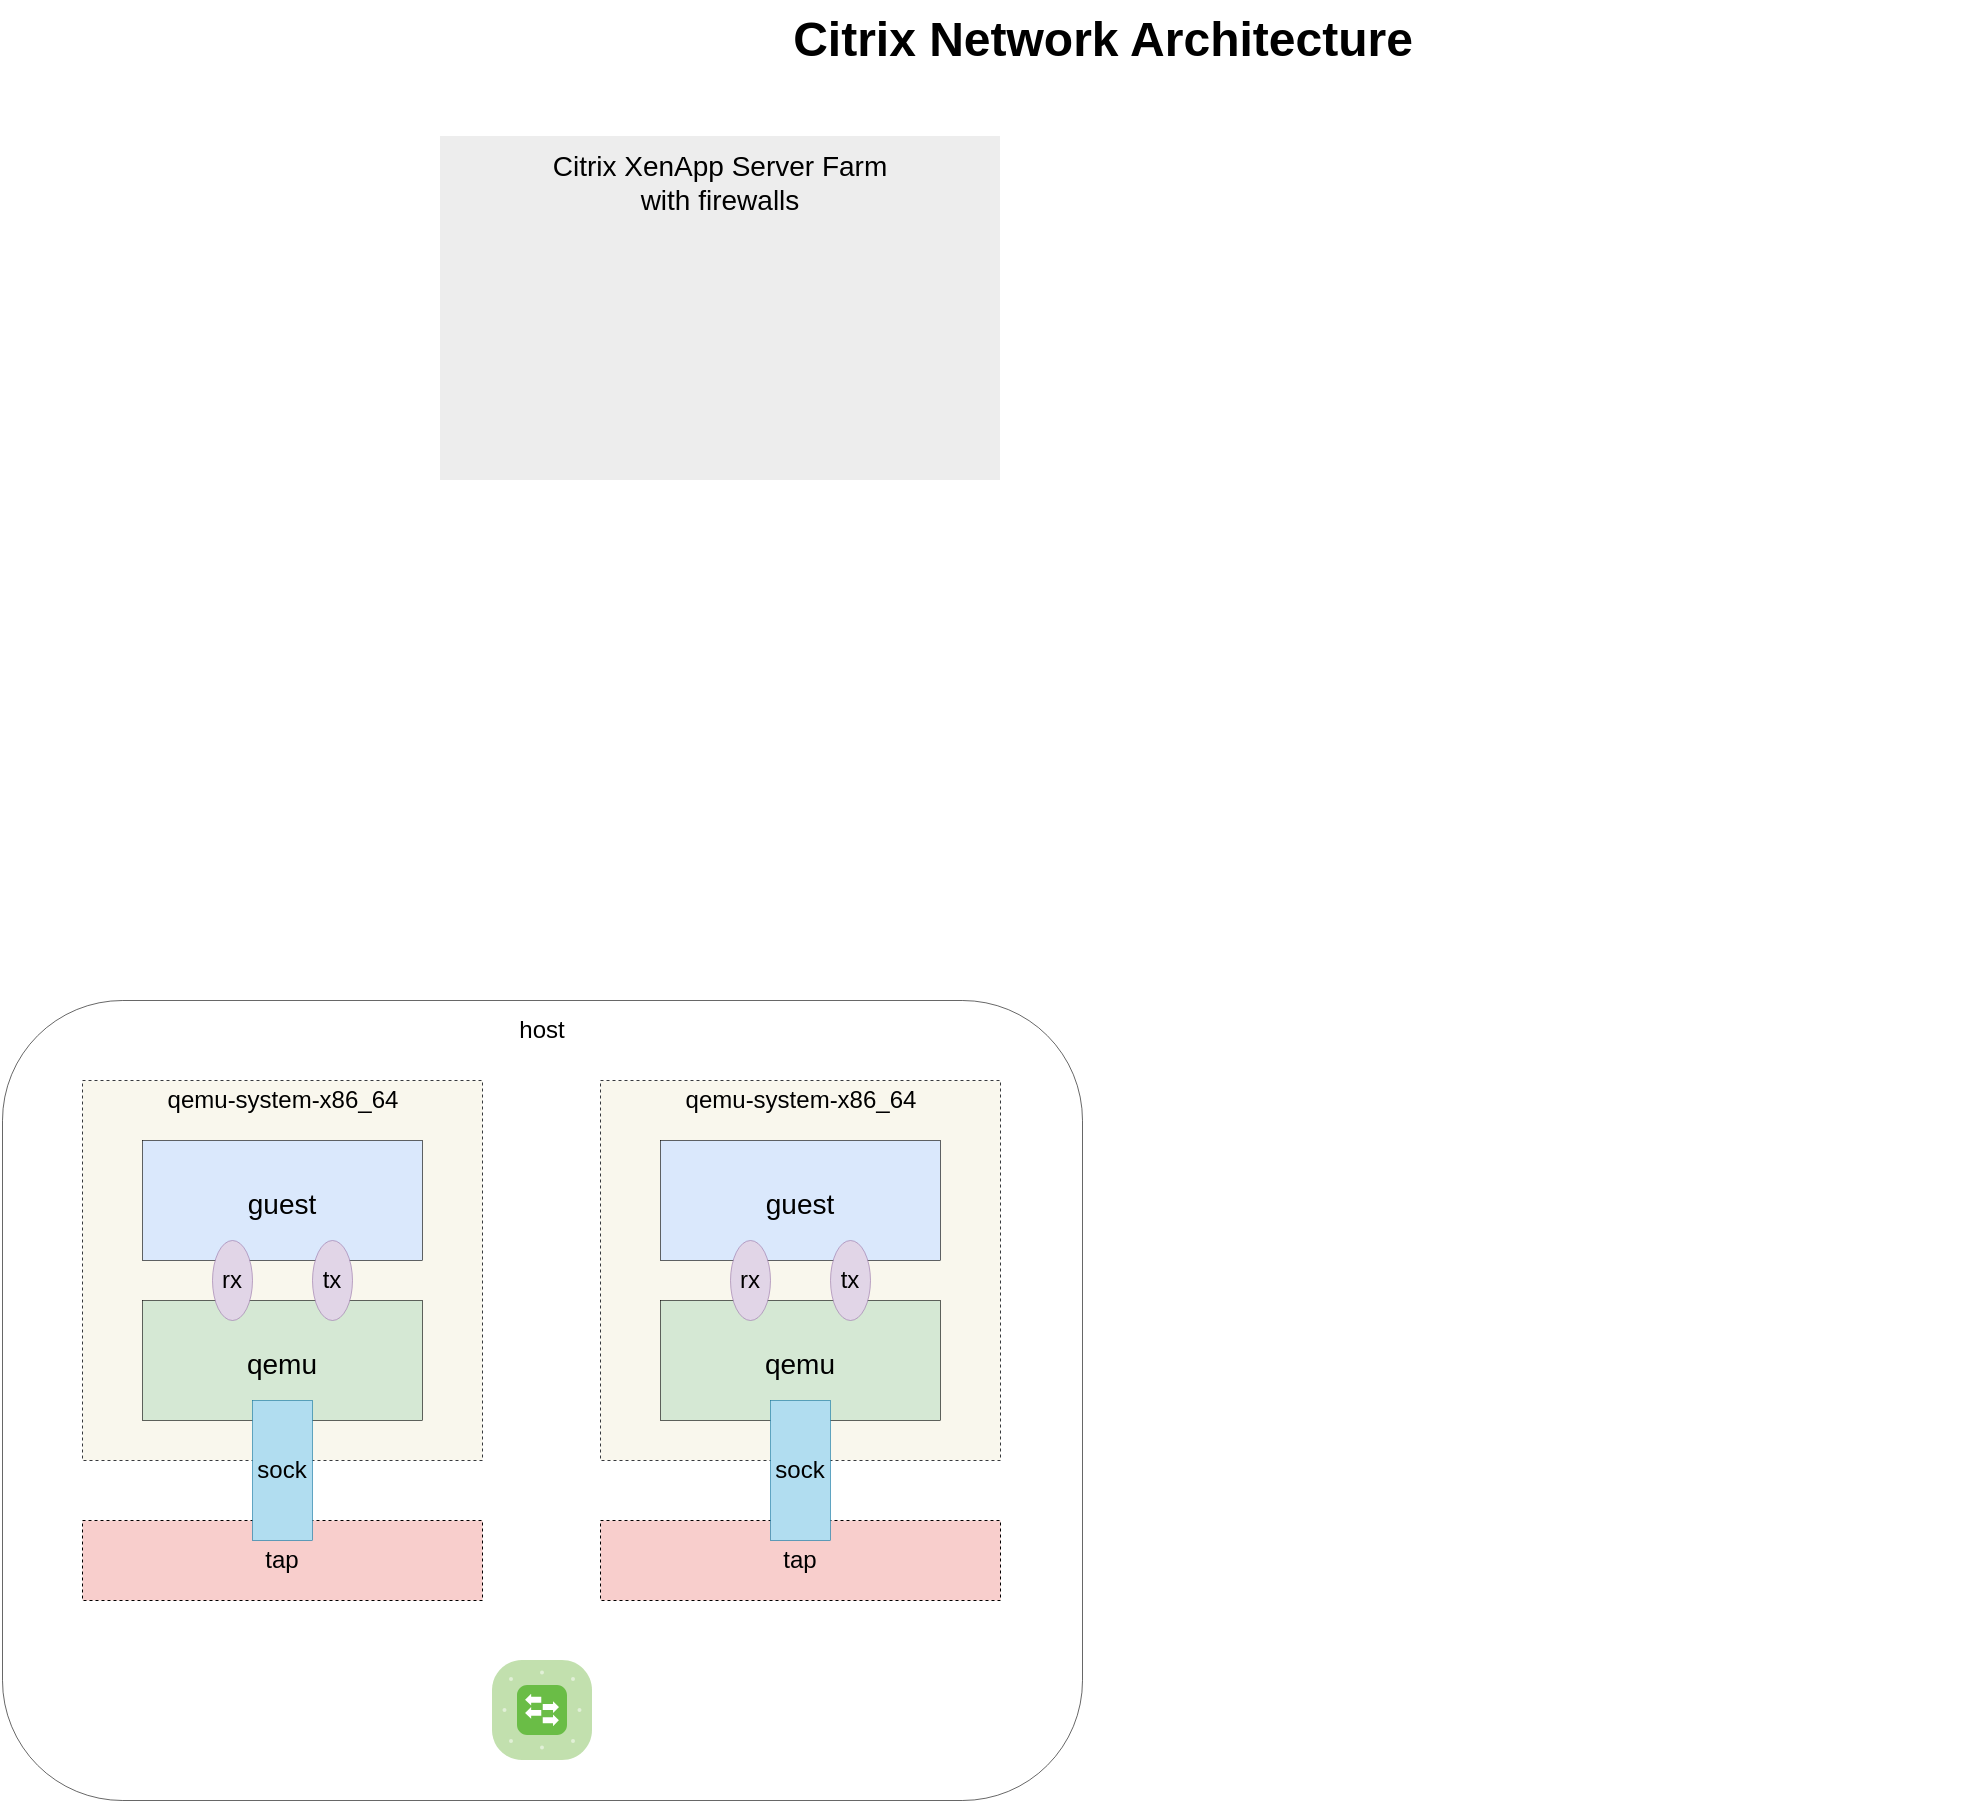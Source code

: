 <mxfile version="21.0.6" type="github">
  <diagram name="Page-1" id="e3a06f82-3646-2815-327d-82caf3d4e204">
    <mxGraphModel dx="1226" dy="678" grid="1" gridSize="10" guides="1" tooltips="1" connect="1" arrows="1" fold="1" page="1" pageScale="1.5" pageWidth="1169" pageHeight="826" background="none" math="0" shadow="0">
      <root>
        <mxCell id="0" style=";html=1;" />
        <mxCell id="1" style=";html=1;" parent="0" />
        <mxCell id="sc8MJLwOmtzSrlmjD8fI-22" value="" style="rounded=1;whiteSpace=wrap;html=1;strokeWidth=0.3;" vertex="1" parent="1">
          <mxGeometry x="380" y="530" width="540" height="400" as="geometry" />
        </mxCell>
        <mxCell id="sc8MJLwOmtzSrlmjD8fI-8" value="" style="rounded=0;whiteSpace=wrap;html=1;strokeWidth=0.5;dashed=1;fillColor=#f9f7ed;strokeColor=#36393d;" vertex="1" parent="1">
          <mxGeometry x="420" y="570" width="200" height="190" as="geometry" />
        </mxCell>
        <mxCell id="6a7d8f32e03d9370-61" value="&lt;div&gt;&lt;br&gt;&lt;/div&gt;" style="whiteSpace=wrap;html=1;fillColor=#f8cecc;fontSize=14;strokeColor=default;verticalAlign=top;strokeWidth=0.5;dashed=1;" parent="1" vertex="1">
          <mxGeometry x="420" y="790" width="200" height="40" as="geometry" />
        </mxCell>
        <mxCell id="6a7d8f32e03d9370-60" value="&lt;br&gt;&lt;div&gt;qemu&lt;/div&gt;" style="whiteSpace=wrap;html=1;fillColor=#d5e8d4;fontSize=14;strokeColor=default;verticalAlign=top;strokeWidth=0.3;" parent="1" vertex="1">
          <mxGeometry x="450" y="680" width="140" height="60" as="geometry" />
        </mxCell>
        <mxCell id="6a7d8f32e03d9370-59" value="Citrix XenApp Server Farm&lt;div&gt;with firewalls&lt;/div&gt;" style="whiteSpace=wrap;html=1;fillColor=#EDEDED;fontSize=14;strokeColor=none;verticalAlign=top;" parent="1" vertex="1">
          <mxGeometry x="599" y="98" width="280" height="172" as="geometry" />
        </mxCell>
        <mxCell id="6a7d8f32e03d9370-58" value="&lt;br&gt;&lt;div&gt;guest&lt;/div&gt;" style="whiteSpace=wrap;html=1;fillColor=#dae8fc;fontSize=14;strokeColor=default;verticalAlign=top;strokeWidth=0.3;" parent="1" vertex="1">
          <mxGeometry x="450" y="600" width="140" height="60" as="geometry" />
        </mxCell>
        <mxCell id="6a7d8f32e03d9370-62" value="Citrix Network Architecture" style="text;strokeColor=none;fillColor=none;html=1;fontSize=24;fontStyle=1;verticalAlign=middle;align=center;" parent="1" vertex="1">
          <mxGeometry x="499" y="30" width="861" height="40" as="geometry" />
        </mxCell>
        <mxCell id="sc8MJLwOmtzSrlmjD8fI-1" value="rx" style="ellipse;whiteSpace=wrap;html=1;strokeWidth=0.3;fillColor=#e1d5e7;strokeColor=#9673a6;" vertex="1" parent="1">
          <mxGeometry x="485" y="650" width="20" height="40" as="geometry" />
        </mxCell>
        <mxCell id="sc8MJLwOmtzSrlmjD8fI-3" value="tx" style="ellipse;whiteSpace=wrap;html=1;strokeWidth=0.3;fillColor=#e1d5e7;strokeColor=#9673a6;" vertex="1" parent="1">
          <mxGeometry x="535" y="650" width="20" height="40" as="geometry" />
        </mxCell>
        <mxCell id="sc8MJLwOmtzSrlmjD8fI-6" value="sock" style="rounded=0;whiteSpace=wrap;html=1;strokeWidth=0.3;fillColor=#b1ddf0;strokeColor=#10739e;" vertex="1" parent="1">
          <mxGeometry x="505" y="730" width="30" height="70" as="geometry" />
        </mxCell>
        <mxCell id="sc8MJLwOmtzSrlmjD8fI-11" value="qemu-system-x86_64" style="text;html=1;strokeColor=none;fillColor=none;align=center;verticalAlign=middle;whiteSpace=wrap;rounded=0;" vertex="1" parent="1">
          <mxGeometry x="454.5" y="570" width="131" height="20" as="geometry" />
        </mxCell>
        <mxCell id="sc8MJLwOmtzSrlmjD8fI-12" value="&lt;div&gt;tap&lt;/div&gt;" style="text;html=1;strokeColor=none;fillColor=none;align=center;verticalAlign=middle;whiteSpace=wrap;rounded=0;" vertex="1" parent="1">
          <mxGeometry x="505" y="800" width="30" height="20" as="geometry" />
        </mxCell>
        <mxCell id="sc8MJLwOmtzSrlmjD8fI-13" value="" style="rounded=0;whiteSpace=wrap;html=1;strokeWidth=0.5;dashed=1;fillColor=#f9f7ed;strokeColor=#36393d;" vertex="1" parent="1">
          <mxGeometry x="679" y="570" width="200" height="190" as="geometry" />
        </mxCell>
        <mxCell id="sc8MJLwOmtzSrlmjD8fI-14" value="&lt;div&gt;&lt;br&gt;&lt;/div&gt;" style="whiteSpace=wrap;html=1;fillColor=#f8cecc;fontSize=14;strokeColor=default;verticalAlign=top;strokeWidth=0.5;dashed=1;" vertex="1" parent="1">
          <mxGeometry x="679" y="790" width="200" height="40" as="geometry" />
        </mxCell>
        <mxCell id="sc8MJLwOmtzSrlmjD8fI-15" value="&lt;br&gt;&lt;div&gt;qemu&lt;/div&gt;" style="whiteSpace=wrap;html=1;fillColor=#d5e8d4;fontSize=14;strokeColor=default;verticalAlign=top;strokeWidth=0.3;" vertex="1" parent="1">
          <mxGeometry x="709" y="680" width="140" height="60" as="geometry" />
        </mxCell>
        <mxCell id="sc8MJLwOmtzSrlmjD8fI-16" value="&lt;br&gt;&lt;div&gt;guest&lt;/div&gt;" style="whiteSpace=wrap;html=1;fillColor=#dae8fc;fontSize=14;strokeColor=default;verticalAlign=top;strokeWidth=0.3;" vertex="1" parent="1">
          <mxGeometry x="709" y="600" width="140" height="60" as="geometry" />
        </mxCell>
        <mxCell id="sc8MJLwOmtzSrlmjD8fI-17" value="rx" style="ellipse;whiteSpace=wrap;html=1;strokeWidth=0.3;fillColor=#e1d5e7;strokeColor=#9673a6;" vertex="1" parent="1">
          <mxGeometry x="744" y="650" width="20" height="40" as="geometry" />
        </mxCell>
        <mxCell id="sc8MJLwOmtzSrlmjD8fI-18" value="tx" style="ellipse;whiteSpace=wrap;html=1;strokeWidth=0.3;fillColor=#e1d5e7;strokeColor=#9673a6;" vertex="1" parent="1">
          <mxGeometry x="794" y="650" width="20" height="40" as="geometry" />
        </mxCell>
        <mxCell id="sc8MJLwOmtzSrlmjD8fI-19" value="sock" style="rounded=0;whiteSpace=wrap;html=1;strokeWidth=0.3;fillColor=#b1ddf0;strokeColor=#10739e;" vertex="1" parent="1">
          <mxGeometry x="764" y="730" width="30" height="70" as="geometry" />
        </mxCell>
        <mxCell id="sc8MJLwOmtzSrlmjD8fI-20" value="qemu-system-x86_64" style="text;html=1;strokeColor=none;fillColor=none;align=center;verticalAlign=middle;whiteSpace=wrap;rounded=0;" vertex="1" parent="1">
          <mxGeometry x="713.5" y="570" width="131" height="20" as="geometry" />
        </mxCell>
        <mxCell id="sc8MJLwOmtzSrlmjD8fI-21" value="&lt;div&gt;tap&lt;/div&gt;" style="text;html=1;strokeColor=none;fillColor=none;align=center;verticalAlign=middle;whiteSpace=wrap;rounded=0;" vertex="1" parent="1">
          <mxGeometry x="764" y="800" width="30" height="20" as="geometry" />
        </mxCell>
        <mxCell id="sc8MJLwOmtzSrlmjD8fI-23" value="host" style="text;html=1;strokeColor=none;fillColor=none;align=center;verticalAlign=middle;whiteSpace=wrap;rounded=0;" vertex="1" parent="1">
          <mxGeometry x="620" y="530" width="60" height="30" as="geometry" />
        </mxCell>
        <mxCell id="sc8MJLwOmtzSrlmjD8fI-24" value="" style="verticalLabelPosition=bottom;sketch=0;html=1;fillColor=#6ABD46;strokeColor=#ffffff;verticalAlign=top;align=center;points=[[0.085,0.085,0],[0.915,0.085,0],[0.915,0.915,0],[0.085,0.915,0],[0.25,0,0],[0.5,0,0],[0.75,0,0],[1,0.25,0],[1,0.5,0],[1,0.75,0],[0.75,1,0],[0.5,1,0],[0.25,1,0],[0,0.75,0],[0,0.5,0],[0,0.25,0]];pointerEvents=1;shape=mxgraph.cisco_safe.compositeIcon;bgIcon=mxgraph.cisco_safe.architecture.generic_appliance;resIcon=mxgraph.cisco_safe.architecture.switch;" vertex="1" parent="1">
          <mxGeometry x="625" y="860" width="50" height="50" as="geometry" />
        </mxCell>
      </root>
    </mxGraphModel>
  </diagram>
</mxfile>
